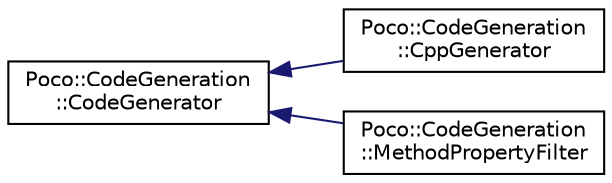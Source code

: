 digraph "Graphical Class Hierarchy"
{
 // LATEX_PDF_SIZE
  edge [fontname="Helvetica",fontsize="10",labelfontname="Helvetica",labelfontsize="10"];
  node [fontname="Helvetica",fontsize="10",shape=record];
  rankdir="LR";
  Node0 [label="Poco::CodeGeneration\l::CodeGenerator",height=0.2,width=0.4,color="black", fillcolor="white", style="filled",URL="$classPoco_1_1CodeGeneration_1_1CodeGenerator.html",tooltip="A CodeGenerator defines an interface for code generators."];
  Node0 -> Node1 [dir="back",color="midnightblue",fontsize="10",style="solid",fontname="Helvetica"];
  Node1 [label="Poco::CodeGeneration\l::CppGenerator",height=0.2,width=0.4,color="black", fillcolor="white", style="filled",URL="$classPoco_1_1CodeGeneration_1_1CppGenerator.html",tooltip="Cpp implementation of the code generator."];
  Node0 -> Node2 [dir="back",color="midnightblue",fontsize="10",style="solid",fontname="Helvetica"];
  Node2 [label="Poco::CodeGeneration\l::MethodPropertyFilter",height=0.2,width=0.4,color="black", fillcolor="white", style="filled",URL="$classPoco_1_1CodeGeneration_1_1MethodPropertyFilter.html",tooltip=" "];
}
